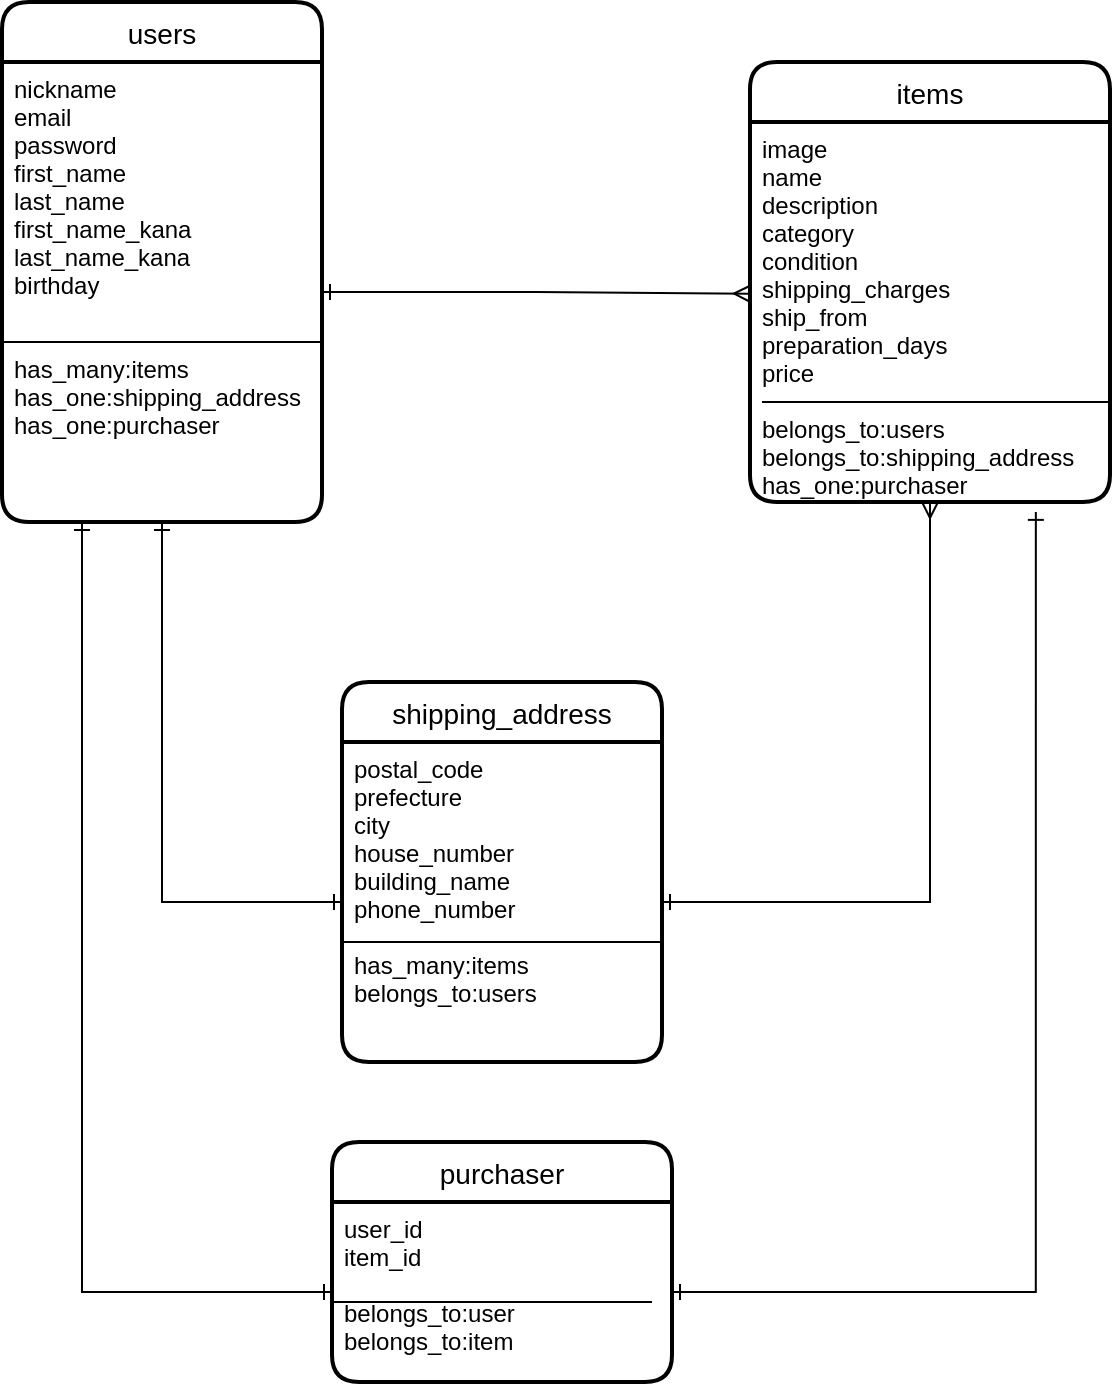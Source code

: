<mxfile version="13.6.5">
    <diagram id="Uvi_Y4Suzxy5vI54Rdzi" name="ページ1">
        <mxGraphModel dx="646" dy="680" grid="1" gridSize="10" guides="1" tooltips="1" connect="1" arrows="1" fold="1" page="1" pageScale="1" pageWidth="827" pageHeight="1169" math="0" shadow="0">
            <root>
                <mxCell id="0"/>
                <mxCell id="1" parent="0"/>
                <mxCell id="66" value="users" style="swimlane;childLayout=stackLayout;horizontal=1;startSize=30;horizontalStack=0;rounded=1;fontSize=14;fontStyle=0;strokeWidth=2;resizeParent=0;resizeLast=1;shadow=0;dashed=0;align=center;" vertex="1" parent="1">
                    <mxGeometry x="40" y="140" width="160" height="260" as="geometry"/>
                </mxCell>
                <mxCell id="67" value="nickname&#10;email&#10;password&#10;first_name&#10;last_name&#10;first_name_kana&#10;last_name_kana&#10;birthday&#10;&#10;&#10;has_many:items&#10;has_one:shipping_address&#10;has_one:purchaser&#10;" style="align=left;strokeColor=none;fillColor=none;spacingLeft=4;fontSize=12;verticalAlign=top;resizable=0;rotatable=0;part=1;" vertex="1" parent="66">
                    <mxGeometry y="30" width="160" height="230" as="geometry"/>
                </mxCell>
                <mxCell id="88" style="edgeStyle=orthogonalEdgeStyle;rounded=0;orthogonalLoop=1;jettySize=auto;html=1;exitX=0.5;exitY=1;exitDx=0;exitDy=0;startArrow=classic;startFill=1;endArrow=classic;endFill=1;" edge="1" parent="66" source="67" target="67">
                    <mxGeometry relative="1" as="geometry"/>
                </mxCell>
                <mxCell id="107" value="" style="endArrow=none;html=1;rounded=0;" edge="1" parent="66">
                    <mxGeometry relative="1" as="geometry">
                        <mxPoint y="170" as="sourcePoint"/>
                        <mxPoint x="160" y="170" as="targetPoint"/>
                    </mxGeometry>
                </mxCell>
                <mxCell id="117" style="edgeStyle=orthogonalEdgeStyle;rounded=0;orthogonalLoop=1;jettySize=auto;html=1;exitX=1;exitY=0.5;exitDx=0;exitDy=0;entryX=0;entryY=0.452;entryDx=0;entryDy=0;entryPerimeter=0;startArrow=ERone;startFill=0;endArrow=ERmany;endFill=0;" edge="1" parent="1" source="67" target="69">
                    <mxGeometry relative="1" as="geometry"/>
                </mxCell>
                <mxCell id="75" value="shipping_address" style="swimlane;childLayout=stackLayout;horizontal=1;startSize=30;horizontalStack=0;rounded=1;fontSize=14;fontStyle=0;strokeWidth=2;resizeParent=0;resizeLast=1;shadow=0;dashed=0;align=center;" vertex="1" parent="1">
                    <mxGeometry x="210" y="480" width="160" height="190" as="geometry"/>
                </mxCell>
                <mxCell id="76" value="postal_code&#10;prefecture&#10;city&#10;house_number&#10;building_name&#10;phone_number&#10;&#10;has_many:items&#10;belongs_to:users&#10;&#10;" style="align=left;strokeColor=none;fillColor=none;spacingLeft=4;fontSize=12;verticalAlign=top;resizable=0;rotatable=0;part=1;" vertex="1" parent="75">
                    <mxGeometry y="30" width="160" height="160" as="geometry"/>
                </mxCell>
                <mxCell id="116" value="" style="endArrow=none;html=1;rounded=0;" edge="1" parent="75">
                    <mxGeometry relative="1" as="geometry">
                        <mxPoint y="130" as="sourcePoint"/>
                        <mxPoint x="160" y="130" as="targetPoint"/>
                    </mxGeometry>
                </mxCell>
                <mxCell id="119" style="edgeStyle=orthogonalEdgeStyle;rounded=0;orthogonalLoop=1;jettySize=auto;html=1;exitX=0.5;exitY=1;exitDx=0;exitDy=0;entryX=0;entryY=0.5;entryDx=0;entryDy=0;startArrow=ERone;startFill=0;endArrow=ERone;endFill=0;" edge="1" parent="1" source="67" target="76">
                    <mxGeometry relative="1" as="geometry"/>
                </mxCell>
                <mxCell id="120" style="edgeStyle=orthogonalEdgeStyle;rounded=0;orthogonalLoop=1;jettySize=auto;html=1;exitX=1;exitY=0.5;exitDx=0;exitDy=0;entryX=0.5;entryY=1;entryDx=0;entryDy=0;startArrow=ERone;startFill=0;endArrow=ERmany;endFill=0;" edge="1" parent="1" source="76" target="69">
                    <mxGeometry relative="1" as="geometry"/>
                </mxCell>
                <mxCell id="68" value="items" style="swimlane;childLayout=stackLayout;horizontal=1;startSize=30;horizontalStack=0;rounded=1;fontSize=14;fontStyle=0;strokeWidth=2;resizeParent=0;resizeLast=1;shadow=0;dashed=0;align=center;" vertex="1" parent="1">
                    <mxGeometry x="414" y="170" width="180" height="220" as="geometry"/>
                </mxCell>
                <mxCell id="69" value="image&#10;name &#10;description&#10;category&#10;condition&#10;shipping_charges&#10;ship_from&#10;preparation_days&#10;price&#10;&#10;belongs_to:users&#10;belongs_to:shipping_address&#10;has_one:purchaser" style="align=left;strokeColor=none;fillColor=none;spacingLeft=4;fontSize=12;verticalAlign=top;resizable=0;rotatable=0;part=1;" vertex="1" parent="68">
                    <mxGeometry y="30" width="180" height="190" as="geometry"/>
                </mxCell>
                <mxCell id="111" value="" style="endArrow=none;html=1;rounded=0;" edge="1" parent="68" target="69">
                    <mxGeometry relative="1" as="geometry">
                        <mxPoint y="200" as="sourcePoint"/>
                        <mxPoint x="160" y="200" as="targetPoint"/>
                    </mxGeometry>
                </mxCell>
                <mxCell id="123" value="" style="endArrow=none;html=1;rounded=0;" edge="1" parent="68">
                    <mxGeometry relative="1" as="geometry">
                        <mxPoint x="6" y="170" as="sourcePoint"/>
                        <mxPoint x="180" y="170" as="targetPoint"/>
                        <Array as="points">
                            <mxPoint x="90" y="170"/>
                        </Array>
                    </mxGeometry>
                </mxCell>
                <mxCell id="126" style="edgeStyle=orthogonalEdgeStyle;rounded=0;orthogonalLoop=1;jettySize=auto;html=1;exitX=0.5;exitY=1;exitDx=0;exitDy=0;startArrow=ERone;startFill=0;endArrow=ERmany;endFill=0;" edge="1" parent="68" source="69" target="69">
                    <mxGeometry relative="1" as="geometry"/>
                </mxCell>
                <mxCell id="124" value="purchaser" style="swimlane;childLayout=stackLayout;horizontal=1;startSize=30;horizontalStack=0;rounded=1;fontSize=14;fontStyle=0;strokeWidth=2;resizeParent=0;resizeLast=1;shadow=0;dashed=0;align=center;" vertex="1" parent="1">
                    <mxGeometry x="205" y="710" width="170" height="120" as="geometry"/>
                </mxCell>
                <mxCell id="125" value="user_id&#10;item_id&#10;&#10;belongs_to:user&#10;belongs_to:item" style="align=left;strokeColor=none;fillColor=none;spacingLeft=4;fontSize=12;verticalAlign=top;resizable=0;rotatable=0;part=1;" vertex="1" parent="124">
                    <mxGeometry y="30" width="170" height="90" as="geometry"/>
                </mxCell>
                <mxCell id="129" value="" style="endArrow=none;html=1;rounded=0;" edge="1" parent="124">
                    <mxGeometry relative="1" as="geometry">
                        <mxPoint y="80" as="sourcePoint"/>
                        <mxPoint x="160" y="80" as="targetPoint"/>
                    </mxGeometry>
                </mxCell>
                <mxCell id="130" style="edgeStyle=orthogonalEdgeStyle;rounded=0;orthogonalLoop=1;jettySize=auto;html=1;exitX=0.25;exitY=1;exitDx=0;exitDy=0;entryX=0;entryY=0.5;entryDx=0;entryDy=0;startArrow=ERone;startFill=0;endArrow=ERone;endFill=0;" edge="1" parent="1" source="67" target="125">
                    <mxGeometry relative="1" as="geometry"/>
                </mxCell>
                <mxCell id="131" style="edgeStyle=orthogonalEdgeStyle;rounded=0;orthogonalLoop=1;jettySize=auto;html=1;exitX=1;exitY=0.5;exitDx=0;exitDy=0;entryX=0.794;entryY=1.026;entryDx=0;entryDy=0;entryPerimeter=0;startArrow=ERone;startFill=0;endArrow=ERone;endFill=0;" edge="1" parent="1" source="125" target="69">
                    <mxGeometry relative="1" as="geometry"/>
                </mxCell>
            </root>
        </mxGraphModel>
    </diagram>
</mxfile>